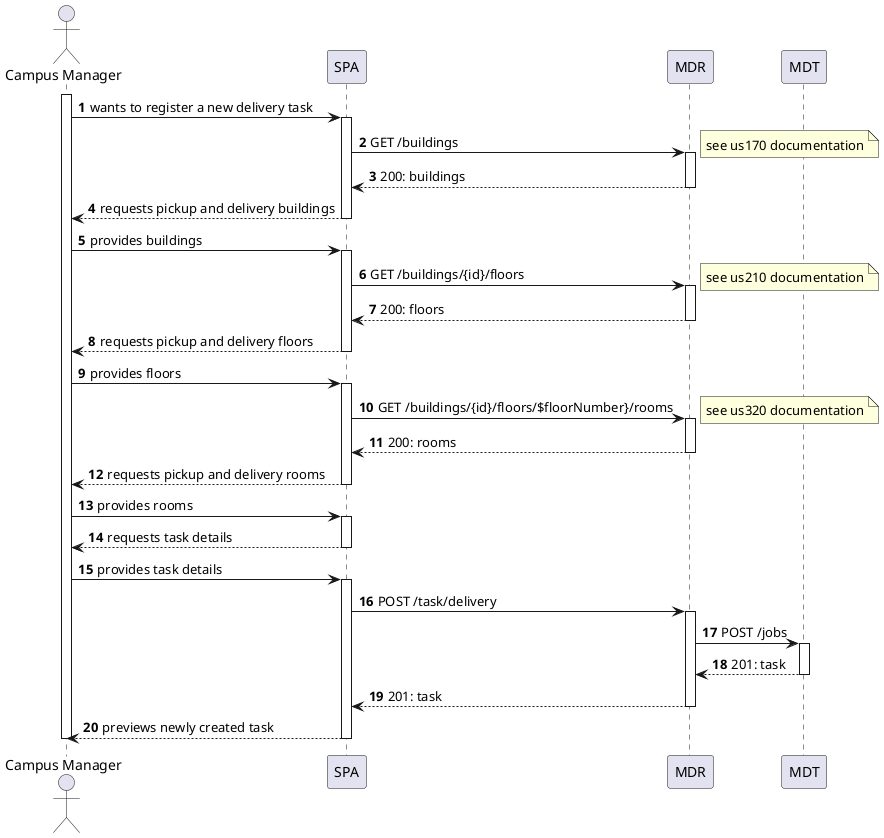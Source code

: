 @startuml
autonumber

actor "Campus Manager" as usr

participant "SPA" as ui
participant "MDR" as mdr
participant "MDT" as mdt

activate usr
usr -> ui : wants to register a new delivery task
    activate ui
        ui -> mdr : GET /buildings
        activate mdr
            note right : see us170 documentation
            mdr --> ui : 200: buildings
        deactivate mdr

        ui --> usr : requests pickup and delivery buildings
        deactivate ui

        usr -> ui : provides buildings
        activate ui
        ui -> mdr : GET /buildings/{id}/floors
            activate mdr
            note right : see us210 documentation
                mdr --> ui : 200: floors
            deactivate mdr

            ui --> usr : requests pickup and delivery floors
        deactivate ui

        usr -> ui : provides floors
        activate ui
            ui -> mdr : GET /buildings/{id}/floors/$floorNumber}/rooms
            activate mdr
                note right : see us320 documentation
                mdr --> ui : 200: rooms
            deactivate mdr
            ui --> usr : requests pickup and delivery rooms
        deactivate ui

        usr -> ui : provides rooms
        activate ui
            ui --> usr : requests task details
        deactivate ui

        usr -> ui : provides task details
    activate ui
        ui -> mdr : POST /task/delivery
        activate mdr
            mdr -> mdt : POST /jobs
            activate mdt
                    mdt --> mdr : 201: task
                    deactivate mdt
                    mdr --> ui : 201: task
                    deactivate mdr
                    ui --> usr : previews newly created task
    deactivate ui
deactivate usr
@enduml
